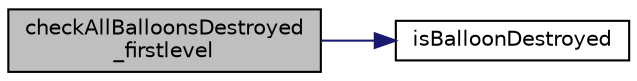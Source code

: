 digraph "checkAllBalloonsDestroyed_firstlevel"
{
  edge [fontname="Helvetica",fontsize="10",labelfontname="Helvetica",labelfontsize="10"];
  node [fontname="Helvetica",fontsize="10",shape=record];
  rankdir="LR";
  Node37 [label="checkAllBalloonsDestroyed\l_firstlevel",height=0.2,width=0.4,color="black", fillcolor="grey75", style="filled", fontcolor="black"];
  Node37 -> Node38 [color="midnightblue",fontsize="10",style="solid",fontname="Helvetica"];
  Node38 [label="isBalloonDestroyed",height=0.2,width=0.4,color="black", fillcolor="white", style="filled",URL="$group___balloon.html#ga71613a4d22615e3370ad9b26997ab709",tooltip="Checks if a balloon is destroyed or not. "];
}
